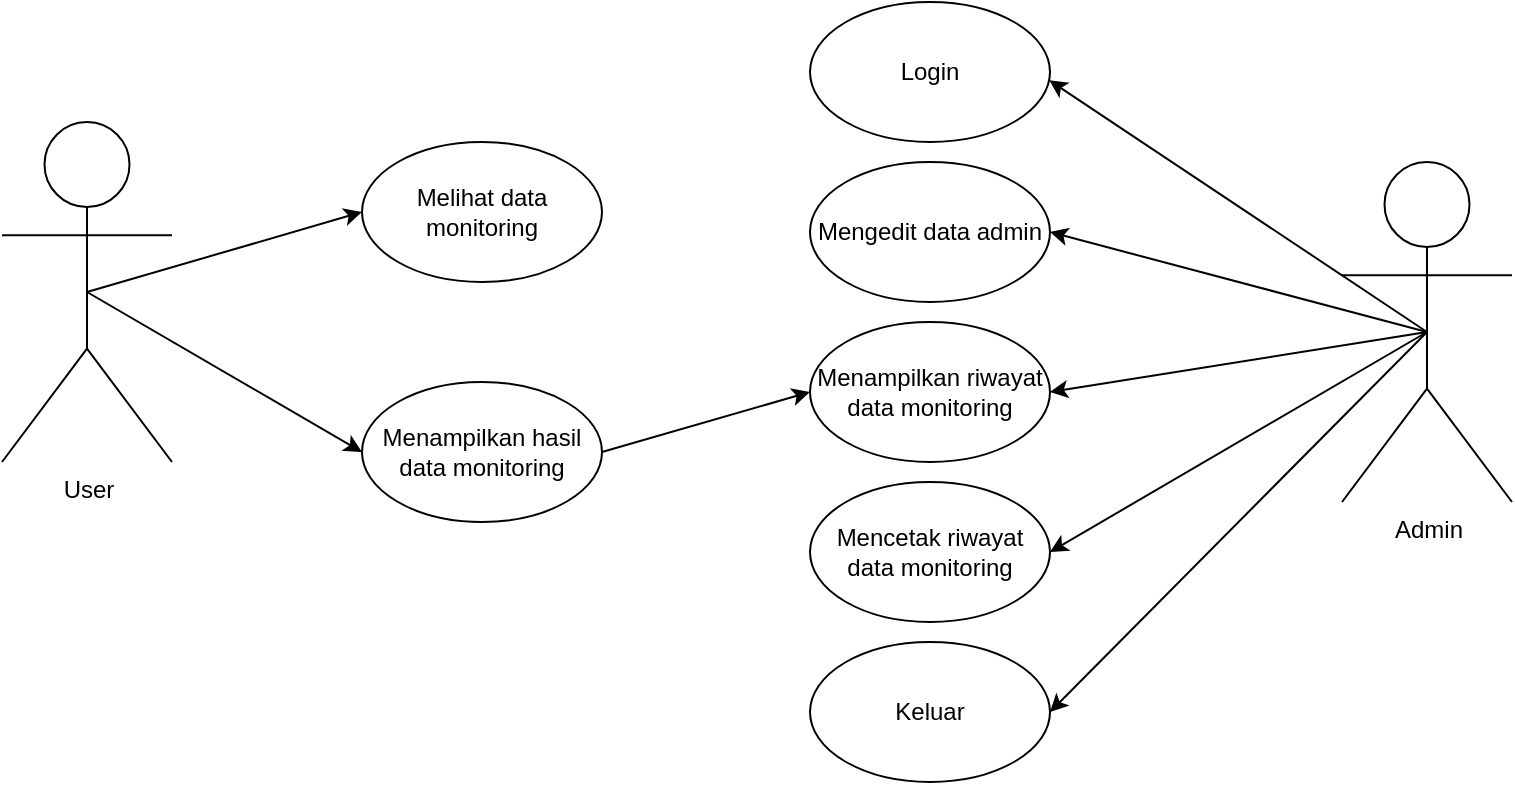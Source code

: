 <mxfile version="17.4.5" type="github">
  <diagram id="sba4llneyz_Pe8NoQyXK" name="Page-1">
    <mxGraphModel dx="914" dy="424" grid="1" gridSize="10" guides="1" tooltips="1" connect="1" arrows="1" fold="1" page="1" pageScale="1" pageWidth="827" pageHeight="1169" math="0" shadow="0">
      <root>
        <mxCell id="0" />
        <mxCell id="1" parent="0" />
        <mxCell id="wF3FJ2bYMzK5UHVhv-In-1" value="Admin" style="shape=umlActor;verticalLabelPosition=bottom;verticalAlign=top;html=1;outlineConnect=0;" vertex="1" parent="1">
          <mxGeometry x="680" y="120" width="85" height="170" as="geometry" />
        </mxCell>
        <mxCell id="wF3FJ2bYMzK5UHVhv-In-2" value="Login" style="ellipse;whiteSpace=wrap;html=1;" vertex="1" parent="1">
          <mxGeometry x="414" y="40" width="120" height="70" as="geometry" />
        </mxCell>
        <mxCell id="wF3FJ2bYMzK5UHVhv-In-3" value="Mengedit data admin" style="ellipse;whiteSpace=wrap;html=1;" vertex="1" parent="1">
          <mxGeometry x="414" y="120" width="120" height="70" as="geometry" />
        </mxCell>
        <mxCell id="wF3FJ2bYMzK5UHVhv-In-4" value="Menampilkan riwayat data monitoring" style="ellipse;whiteSpace=wrap;html=1;" vertex="1" parent="1">
          <mxGeometry x="414" y="200" width="120" height="70" as="geometry" />
        </mxCell>
        <mxCell id="wF3FJ2bYMzK5UHVhv-In-5" value="" style="endArrow=classic;html=1;rounded=0;exitX=0.5;exitY=0.5;exitDx=0;exitDy=0;exitPerimeter=0;entryX=0.997;entryY=0.559;entryDx=0;entryDy=0;entryPerimeter=0;" edge="1" parent="1" source="wF3FJ2bYMzK5UHVhv-In-1" target="wF3FJ2bYMzK5UHVhv-In-2">
          <mxGeometry width="50" height="50" relative="1" as="geometry">
            <mxPoint x="390" y="260" as="sourcePoint" />
            <mxPoint x="440" y="210" as="targetPoint" />
          </mxGeometry>
        </mxCell>
        <mxCell id="wF3FJ2bYMzK5UHVhv-In-6" value="" style="endArrow=classic;html=1;rounded=0;entryX=1;entryY=0.5;entryDx=0;entryDy=0;exitX=0.5;exitY=0.5;exitDx=0;exitDy=0;exitPerimeter=0;" edge="1" parent="1" source="wF3FJ2bYMzK5UHVhv-In-1" target="wF3FJ2bYMzK5UHVhv-In-3">
          <mxGeometry width="50" height="50" relative="1" as="geometry">
            <mxPoint x="680" y="150" as="sourcePoint" />
            <mxPoint x="547.96" y="92" as="targetPoint" />
          </mxGeometry>
        </mxCell>
        <mxCell id="wF3FJ2bYMzK5UHVhv-In-7" value="" style="endArrow=classic;html=1;rounded=0;entryX=1;entryY=0.5;entryDx=0;entryDy=0;exitX=0.5;exitY=0.5;exitDx=0;exitDy=0;exitPerimeter=0;" edge="1" parent="1" source="wF3FJ2bYMzK5UHVhv-In-1" target="wF3FJ2bYMzK5UHVhv-In-4">
          <mxGeometry width="50" height="50" relative="1" as="geometry">
            <mxPoint x="692.5" y="155" as="sourcePoint" />
            <mxPoint x="544.0" y="165" as="targetPoint" />
          </mxGeometry>
        </mxCell>
        <mxCell id="wF3FJ2bYMzK5UHVhv-In-8" value="Keluar" style="ellipse;whiteSpace=wrap;html=1;" vertex="1" parent="1">
          <mxGeometry x="414" y="360" width="120" height="70" as="geometry" />
        </mxCell>
        <mxCell id="wF3FJ2bYMzK5UHVhv-In-9" value="" style="endArrow=classic;html=1;rounded=0;entryX=1;entryY=0.5;entryDx=0;entryDy=0;exitX=0.5;exitY=0.5;exitDx=0;exitDy=0;exitPerimeter=0;" edge="1" parent="1" source="wF3FJ2bYMzK5UHVhv-In-1" target="wF3FJ2bYMzK5UHVhv-In-8">
          <mxGeometry width="50" height="50" relative="1" as="geometry">
            <mxPoint x="702.5" y="195" as="sourcePoint" />
            <mxPoint x="544" y="245" as="targetPoint" />
          </mxGeometry>
        </mxCell>
        <mxCell id="wF3FJ2bYMzK5UHVhv-In-11" value="User" style="shape=umlActor;verticalLabelPosition=bottom;verticalAlign=top;html=1;outlineConnect=0;" vertex="1" parent="1">
          <mxGeometry x="10" y="100" width="85" height="170" as="geometry" />
        </mxCell>
        <mxCell id="wF3FJ2bYMzK5UHVhv-In-12" value="Mencetak riwayat data monitoring" style="ellipse;whiteSpace=wrap;html=1;" vertex="1" parent="1">
          <mxGeometry x="414" y="280" width="120" height="70" as="geometry" />
        </mxCell>
        <mxCell id="wF3FJ2bYMzK5UHVhv-In-13" value="" style="endArrow=classic;html=1;rounded=0;entryX=1;entryY=0.5;entryDx=0;entryDy=0;exitX=0.5;exitY=0.5;exitDx=0;exitDy=0;exitPerimeter=0;" edge="1" parent="1" source="wF3FJ2bYMzK5UHVhv-In-1" target="wF3FJ2bYMzK5UHVhv-In-12">
          <mxGeometry width="50" height="50" relative="1" as="geometry">
            <mxPoint x="720" y="200" as="sourcePoint" />
            <mxPoint x="544.0" y="245" as="targetPoint" />
          </mxGeometry>
        </mxCell>
        <mxCell id="wF3FJ2bYMzK5UHVhv-In-14" value="Melihat data monitoring" style="ellipse;whiteSpace=wrap;html=1;" vertex="1" parent="1">
          <mxGeometry x="190" y="110" width="120" height="70" as="geometry" />
        </mxCell>
        <mxCell id="wF3FJ2bYMzK5UHVhv-In-15" value="Menampilkan hasil data monitoring" style="ellipse;whiteSpace=wrap;html=1;" vertex="1" parent="1">
          <mxGeometry x="190" y="230" width="120" height="70" as="geometry" />
        </mxCell>
        <mxCell id="wF3FJ2bYMzK5UHVhv-In-16" value="" style="endArrow=classic;html=1;rounded=0;exitX=0.5;exitY=0.5;exitDx=0;exitDy=0;exitPerimeter=0;entryX=0;entryY=0.5;entryDx=0;entryDy=0;" edge="1" parent="1" source="wF3FJ2bYMzK5UHVhv-In-11" target="wF3FJ2bYMzK5UHVhv-In-14">
          <mxGeometry width="50" height="50" relative="1" as="geometry">
            <mxPoint x="370" y="290" as="sourcePoint" />
            <mxPoint x="420" y="240" as="targetPoint" />
          </mxGeometry>
        </mxCell>
        <mxCell id="wF3FJ2bYMzK5UHVhv-In-17" value="" style="endArrow=classic;html=1;rounded=0;entryX=0;entryY=0.5;entryDx=0;entryDy=0;exitX=0.5;exitY=0.5;exitDx=0;exitDy=0;exitPerimeter=0;" edge="1" parent="1" source="wF3FJ2bYMzK5UHVhv-In-11" target="wF3FJ2bYMzK5UHVhv-In-15">
          <mxGeometry width="50" height="50" relative="1" as="geometry">
            <mxPoint x="62.5" y="195" as="sourcePoint" />
            <mxPoint x="200" y="155" as="targetPoint" />
          </mxGeometry>
        </mxCell>
        <mxCell id="wF3FJ2bYMzK5UHVhv-In-18" value="" style="endArrow=classic;html=1;rounded=0;exitX=1;exitY=0.5;exitDx=0;exitDy=0;entryX=0;entryY=0.5;entryDx=0;entryDy=0;" edge="1" parent="1" source="wF3FJ2bYMzK5UHVhv-In-15" target="wF3FJ2bYMzK5UHVhv-In-4">
          <mxGeometry width="50" height="50" relative="1" as="geometry">
            <mxPoint x="290" y="240" as="sourcePoint" />
            <mxPoint x="340" y="190" as="targetPoint" />
          </mxGeometry>
        </mxCell>
      </root>
    </mxGraphModel>
  </diagram>
</mxfile>
